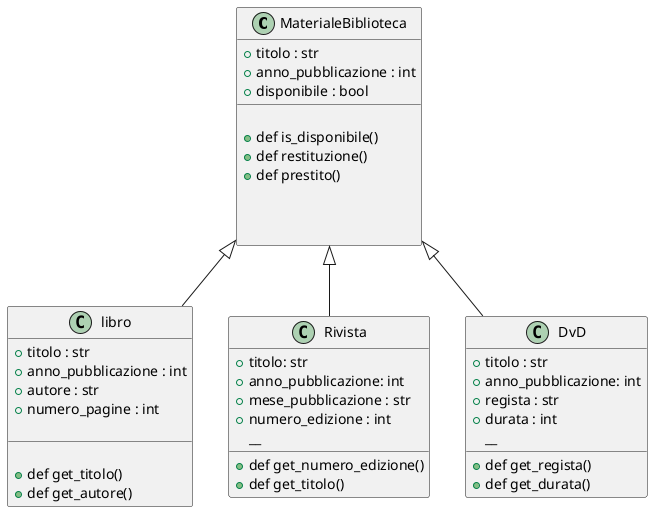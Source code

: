 @startuml a

class MaterialeBiblioteca {
    +titolo : str 
    +anno_pubblicazione : int
    +disponibile : bool 
    __

    +def is_disponibile()
    +def restituzione()
    +def prestito()



}

class libro {
    +titolo : str
    +anno_pubblicazione : int
    +autore : str 
    +numero_pagine : int 

    __

    +def get_titolo()
    +def get_autore()
}

class Rivista {
    +titolo: str
    +anno_pubblicazione: int
    +mese_pubblicazione : str
    +numero_edizione : int 
    __  

    +def get_numero_edizione()  
    +def get_titolo()
}


class DvD {
    +titolo : str 
    +anno_pubblicazione: int 
    +regista : str 
    + durata : int 
    __ 

    +def get_regista()
    +def get_durata()

}


MaterialeBiblioteca <|-- libro
MaterialeBiblioteca <|-- Rivista
MaterialeBiblioteca <|-- DvD
 